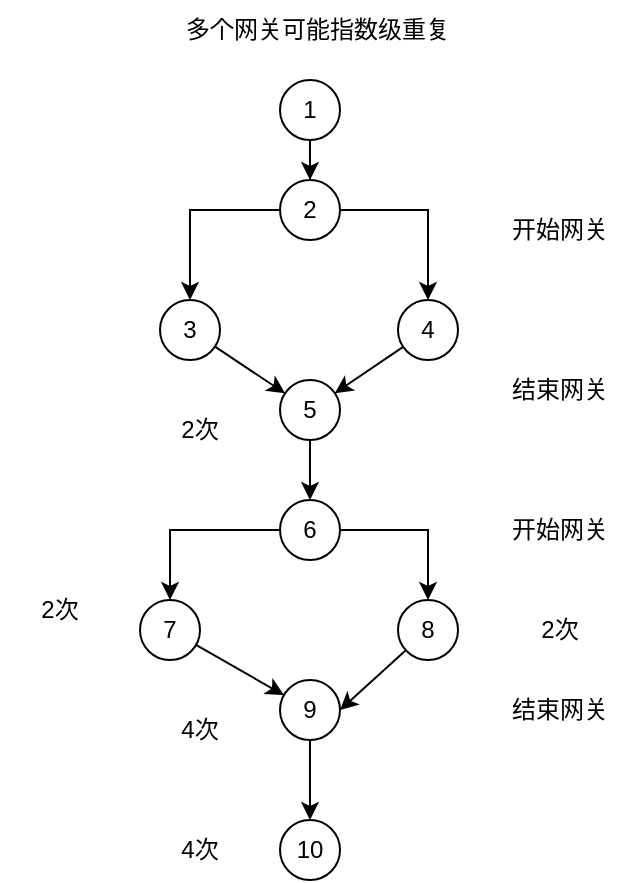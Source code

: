 <mxfile version="21.6.1" type="github">
  <diagram name="第 1 页" id="37_IQZh8YB75wOJnBMYR">
    <mxGraphModel dx="920" dy="449" grid="1" gridSize="10" guides="1" tooltips="1" connect="1" arrows="1" fold="1" page="1" pageScale="1" pageWidth="827" pageHeight="1169" math="0" shadow="0">
      <root>
        <mxCell id="0" />
        <mxCell id="1" parent="0" />
        <mxCell id="ile1-UWcYRMQK7S5r9Bu-3" value="" style="edgeStyle=orthogonalEdgeStyle;rounded=0;orthogonalLoop=1;jettySize=auto;html=1;" edge="1" parent="1" source="ile1-UWcYRMQK7S5r9Bu-1" target="ile1-UWcYRMQK7S5r9Bu-2">
          <mxGeometry relative="1" as="geometry" />
        </mxCell>
        <mxCell id="ile1-UWcYRMQK7S5r9Bu-1" value="1" style="ellipse;whiteSpace=wrap;html=1;aspect=fixed;" vertex="1" parent="1">
          <mxGeometry x="340" y="90" width="30" height="30" as="geometry" />
        </mxCell>
        <mxCell id="ile1-UWcYRMQK7S5r9Bu-5" value="" style="edgeStyle=orthogonalEdgeStyle;rounded=0;orthogonalLoop=1;jettySize=auto;html=1;" edge="1" parent="1" source="ile1-UWcYRMQK7S5r9Bu-2" target="ile1-UWcYRMQK7S5r9Bu-4">
          <mxGeometry relative="1" as="geometry" />
        </mxCell>
        <mxCell id="ile1-UWcYRMQK7S5r9Bu-7" value="" style="edgeStyle=orthogonalEdgeStyle;rounded=0;orthogonalLoop=1;jettySize=auto;html=1;" edge="1" parent="1" source="ile1-UWcYRMQK7S5r9Bu-2" target="ile1-UWcYRMQK7S5r9Bu-6">
          <mxGeometry relative="1" as="geometry" />
        </mxCell>
        <mxCell id="ile1-UWcYRMQK7S5r9Bu-2" value="2" style="ellipse;whiteSpace=wrap;html=1;aspect=fixed;" vertex="1" parent="1">
          <mxGeometry x="340" y="140" width="30" height="30" as="geometry" />
        </mxCell>
        <mxCell id="ile1-UWcYRMQK7S5r9Bu-9" value="" style="rounded=0;orthogonalLoop=1;jettySize=auto;html=1;" edge="1" parent="1" source="ile1-UWcYRMQK7S5r9Bu-4" target="ile1-UWcYRMQK7S5r9Bu-8">
          <mxGeometry relative="1" as="geometry" />
        </mxCell>
        <mxCell id="ile1-UWcYRMQK7S5r9Bu-4" value="3" style="ellipse;whiteSpace=wrap;html=1;aspect=fixed;" vertex="1" parent="1">
          <mxGeometry x="280" y="200" width="30" height="30" as="geometry" />
        </mxCell>
        <mxCell id="ile1-UWcYRMQK7S5r9Bu-10" style="rounded=0;orthogonalLoop=1;jettySize=auto;html=1;" edge="1" parent="1" source="ile1-UWcYRMQK7S5r9Bu-6" target="ile1-UWcYRMQK7S5r9Bu-8">
          <mxGeometry relative="1" as="geometry" />
        </mxCell>
        <mxCell id="ile1-UWcYRMQK7S5r9Bu-6" value="4" style="ellipse;whiteSpace=wrap;html=1;aspect=fixed;" vertex="1" parent="1">
          <mxGeometry x="399" y="200" width="30" height="30" as="geometry" />
        </mxCell>
        <mxCell id="ile1-UWcYRMQK7S5r9Bu-12" value="" style="edgeStyle=orthogonalEdgeStyle;rounded=0;orthogonalLoop=1;jettySize=auto;html=1;" edge="1" parent="1" source="ile1-UWcYRMQK7S5r9Bu-8" target="ile1-UWcYRMQK7S5r9Bu-11">
          <mxGeometry relative="1" as="geometry" />
        </mxCell>
        <mxCell id="ile1-UWcYRMQK7S5r9Bu-8" value="5" style="ellipse;whiteSpace=wrap;html=1;aspect=fixed;" vertex="1" parent="1">
          <mxGeometry x="340" y="240" width="30" height="30" as="geometry" />
        </mxCell>
        <mxCell id="ile1-UWcYRMQK7S5r9Bu-14" value="" style="edgeStyle=orthogonalEdgeStyle;rounded=0;orthogonalLoop=1;jettySize=auto;html=1;" edge="1" parent="1" source="ile1-UWcYRMQK7S5r9Bu-11" target="ile1-UWcYRMQK7S5r9Bu-13">
          <mxGeometry relative="1" as="geometry" />
        </mxCell>
        <mxCell id="ile1-UWcYRMQK7S5r9Bu-16" value="" style="edgeStyle=orthogonalEdgeStyle;rounded=0;orthogonalLoop=1;jettySize=auto;html=1;" edge="1" parent="1" source="ile1-UWcYRMQK7S5r9Bu-11" target="ile1-UWcYRMQK7S5r9Bu-15">
          <mxGeometry relative="1" as="geometry" />
        </mxCell>
        <mxCell id="ile1-UWcYRMQK7S5r9Bu-11" value="6" style="ellipse;whiteSpace=wrap;html=1;aspect=fixed;" vertex="1" parent="1">
          <mxGeometry x="340" y="300" width="30" height="30" as="geometry" />
        </mxCell>
        <mxCell id="ile1-UWcYRMQK7S5r9Bu-18" value="" style="rounded=0;orthogonalLoop=1;jettySize=auto;html=1;" edge="1" parent="1" source="ile1-UWcYRMQK7S5r9Bu-13" target="ile1-UWcYRMQK7S5r9Bu-17">
          <mxGeometry relative="1" as="geometry" />
        </mxCell>
        <mxCell id="ile1-UWcYRMQK7S5r9Bu-13" value="7" style="ellipse;whiteSpace=wrap;html=1;aspect=fixed;" vertex="1" parent="1">
          <mxGeometry x="270" y="350" width="30" height="30" as="geometry" />
        </mxCell>
        <mxCell id="ile1-UWcYRMQK7S5r9Bu-19" style="rounded=0;orthogonalLoop=1;jettySize=auto;html=1;entryX=1;entryY=0.5;entryDx=0;entryDy=0;" edge="1" parent="1" source="ile1-UWcYRMQK7S5r9Bu-15" target="ile1-UWcYRMQK7S5r9Bu-17">
          <mxGeometry relative="1" as="geometry" />
        </mxCell>
        <mxCell id="ile1-UWcYRMQK7S5r9Bu-15" value="8" style="ellipse;whiteSpace=wrap;html=1;aspect=fixed;" vertex="1" parent="1">
          <mxGeometry x="399" y="350" width="30" height="30" as="geometry" />
        </mxCell>
        <mxCell id="ile1-UWcYRMQK7S5r9Bu-21" value="" style="edgeStyle=orthogonalEdgeStyle;rounded=0;orthogonalLoop=1;jettySize=auto;html=1;" edge="1" parent="1" source="ile1-UWcYRMQK7S5r9Bu-17" target="ile1-UWcYRMQK7S5r9Bu-20">
          <mxGeometry relative="1" as="geometry" />
        </mxCell>
        <mxCell id="ile1-UWcYRMQK7S5r9Bu-17" value="9" style="ellipse;whiteSpace=wrap;html=1;aspect=fixed;" vertex="1" parent="1">
          <mxGeometry x="340" y="390" width="30" height="30" as="geometry" />
        </mxCell>
        <mxCell id="ile1-UWcYRMQK7S5r9Bu-20" value="10" style="ellipse;whiteSpace=wrap;html=1;aspect=fixed;" vertex="1" parent="1">
          <mxGeometry x="340" y="460" width="30" height="30" as="geometry" />
        </mxCell>
        <mxCell id="ile1-UWcYRMQK7S5r9Bu-22" value="开始网关" style="text;html=1;strokeColor=none;fillColor=none;align=center;verticalAlign=middle;whiteSpace=wrap;rounded=0;" vertex="1" parent="1">
          <mxGeometry x="450" y="150" width="60" height="30" as="geometry" />
        </mxCell>
        <mxCell id="ile1-UWcYRMQK7S5r9Bu-23" value="结束网关" style="text;html=1;strokeColor=none;fillColor=none;align=center;verticalAlign=middle;whiteSpace=wrap;rounded=0;" vertex="1" parent="1">
          <mxGeometry x="450" y="230" width="60" height="30" as="geometry" />
        </mxCell>
        <mxCell id="ile1-UWcYRMQK7S5r9Bu-24" value="开始网关" style="text;html=1;strokeColor=none;fillColor=none;align=center;verticalAlign=middle;whiteSpace=wrap;rounded=0;" vertex="1" parent="1">
          <mxGeometry x="450" y="300" width="60" height="30" as="geometry" />
        </mxCell>
        <mxCell id="ile1-UWcYRMQK7S5r9Bu-25" value="结束网关" style="text;html=1;strokeColor=none;fillColor=none;align=center;verticalAlign=middle;whiteSpace=wrap;rounded=0;" vertex="1" parent="1">
          <mxGeometry x="450" y="390" width="60" height="30" as="geometry" />
        </mxCell>
        <mxCell id="ile1-UWcYRMQK7S5r9Bu-26" value="2次" style="text;html=1;strokeColor=none;fillColor=none;align=center;verticalAlign=middle;whiteSpace=wrap;rounded=0;" vertex="1" parent="1">
          <mxGeometry x="270" y="250" width="60" height="30" as="geometry" />
        </mxCell>
        <mxCell id="ile1-UWcYRMQK7S5r9Bu-27" value="2次" style="text;html=1;strokeColor=none;fillColor=none;align=center;verticalAlign=middle;whiteSpace=wrap;rounded=0;" vertex="1" parent="1">
          <mxGeometry x="200" y="340" width="60" height="30" as="geometry" />
        </mxCell>
        <mxCell id="ile1-UWcYRMQK7S5r9Bu-28" value="2次" style="text;html=1;strokeColor=none;fillColor=none;align=center;verticalAlign=middle;whiteSpace=wrap;rounded=0;" vertex="1" parent="1">
          <mxGeometry x="450" y="350" width="60" height="30" as="geometry" />
        </mxCell>
        <mxCell id="ile1-UWcYRMQK7S5r9Bu-29" value="4次" style="text;html=1;strokeColor=none;fillColor=none;align=center;verticalAlign=middle;whiteSpace=wrap;rounded=0;" vertex="1" parent="1">
          <mxGeometry x="270" y="400" width="60" height="30" as="geometry" />
        </mxCell>
        <mxCell id="ile1-UWcYRMQK7S5r9Bu-30" value="4次" style="text;html=1;strokeColor=none;fillColor=none;align=center;verticalAlign=middle;whiteSpace=wrap;rounded=0;" vertex="1" parent="1">
          <mxGeometry x="270" y="460" width="60" height="30" as="geometry" />
        </mxCell>
        <mxCell id="ile1-UWcYRMQK7S5r9Bu-31" value="多个网关可能指数级重复" style="text;html=1;strokeColor=none;fillColor=none;align=center;verticalAlign=middle;whiteSpace=wrap;rounded=0;" vertex="1" parent="1">
          <mxGeometry x="289" y="50" width="140" height="30" as="geometry" />
        </mxCell>
      </root>
    </mxGraphModel>
  </diagram>
</mxfile>
